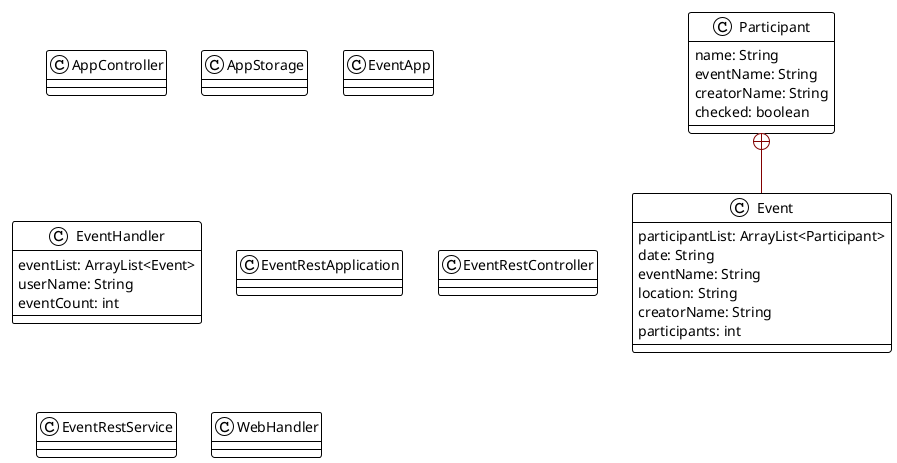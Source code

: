 @startuml class

!theme plain
top to bottom direction
skinparam linetype ortho

class AppController
class AppStorage
class Event {
   participantList: ArrayList<Participant>
   date: String
   eventName: String
   location: String
   creatorName: String
   participants: int
}
class EventApp
class EventHandler {
   eventList: ArrayList<Event>
   userName: String
   eventCount: int
}
class EventRestApplication
class EventRestController
class EventRestService
class Participant {
   name: String
   eventName: String
   creatorName: String
   checked: boolean
}
class WebHandler

Participant           +-[#820000,plain]-  Event
                
@enduml
